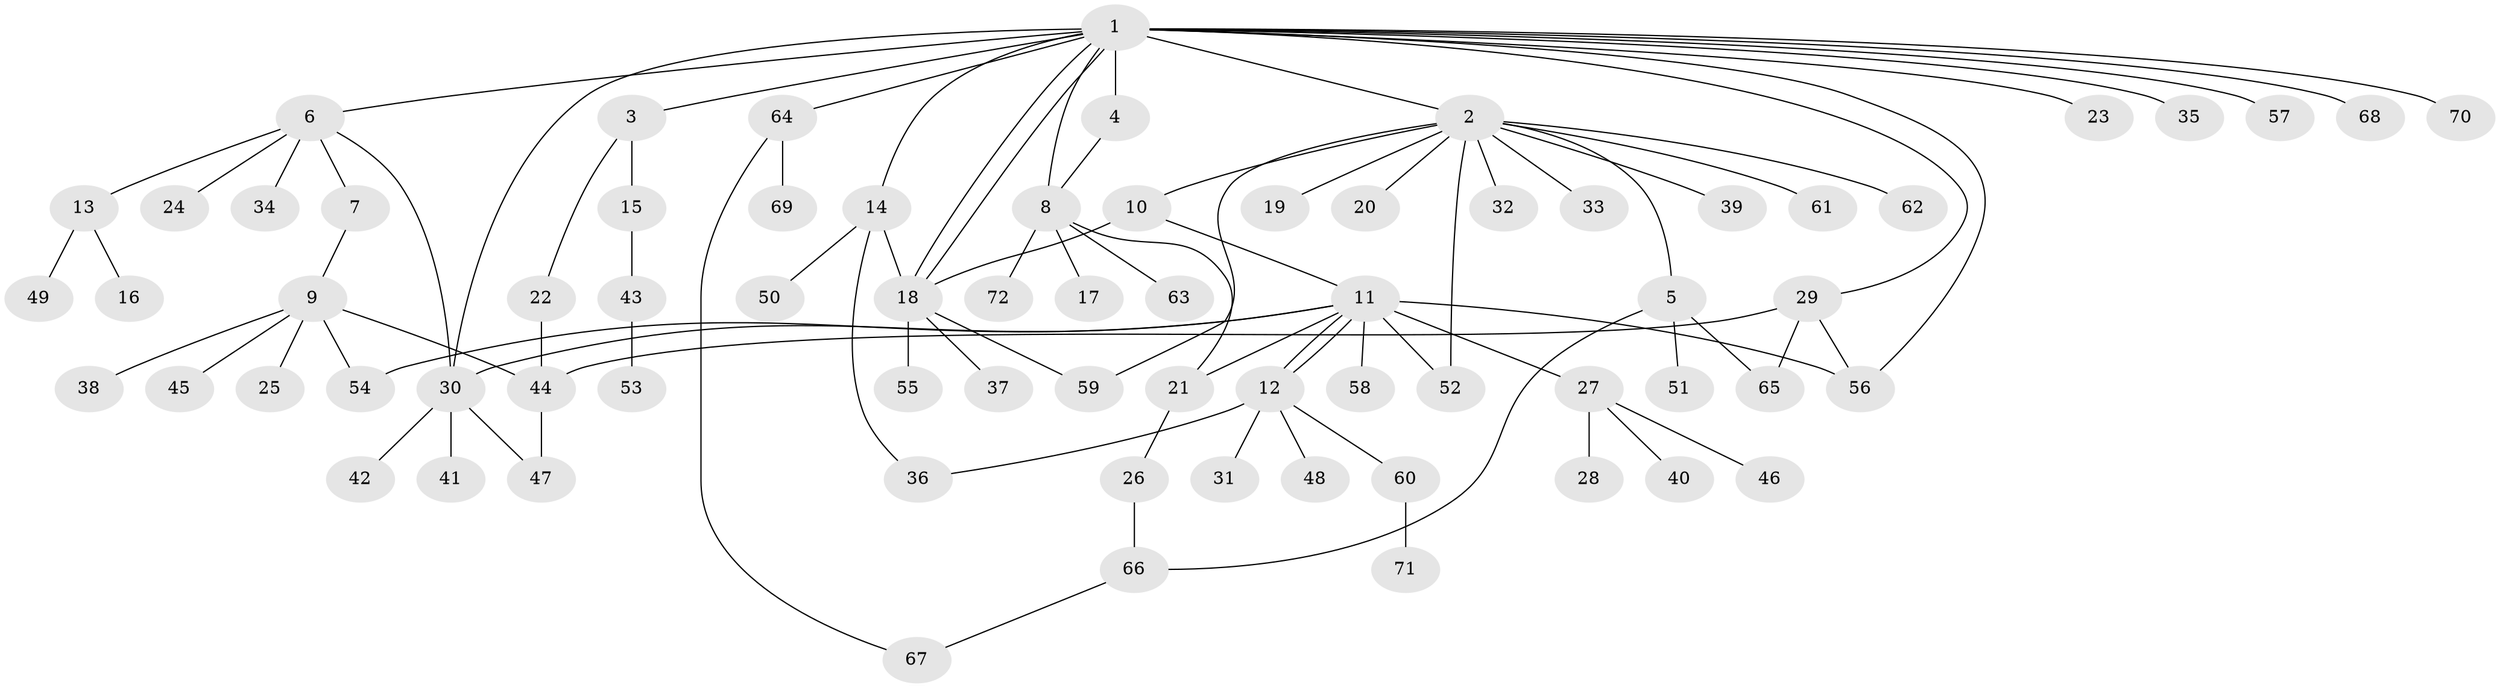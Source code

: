 // coarse degree distribution, {11: 0.027777777777777776, 7: 0.027777777777777776, 1: 0.7222222222222222, 6: 0.027777777777777776, 2: 0.08333333333333333, 9: 0.027777777777777776, 5: 0.027777777777777776, 13: 0.027777777777777776, 3: 0.027777777777777776}
// Generated by graph-tools (version 1.1) at 2025/51/03/04/25 21:51:26]
// undirected, 72 vertices, 91 edges
graph export_dot {
graph [start="1"]
  node [color=gray90,style=filled];
  1;
  2;
  3;
  4;
  5;
  6;
  7;
  8;
  9;
  10;
  11;
  12;
  13;
  14;
  15;
  16;
  17;
  18;
  19;
  20;
  21;
  22;
  23;
  24;
  25;
  26;
  27;
  28;
  29;
  30;
  31;
  32;
  33;
  34;
  35;
  36;
  37;
  38;
  39;
  40;
  41;
  42;
  43;
  44;
  45;
  46;
  47;
  48;
  49;
  50;
  51;
  52;
  53;
  54;
  55;
  56;
  57;
  58;
  59;
  60;
  61;
  62;
  63;
  64;
  65;
  66;
  67;
  68;
  69;
  70;
  71;
  72;
  1 -- 2;
  1 -- 3;
  1 -- 4;
  1 -- 6;
  1 -- 8;
  1 -- 14;
  1 -- 18;
  1 -- 18;
  1 -- 23;
  1 -- 29;
  1 -- 30;
  1 -- 35;
  1 -- 56;
  1 -- 57;
  1 -- 64;
  1 -- 68;
  1 -- 70;
  2 -- 5;
  2 -- 10;
  2 -- 19;
  2 -- 20;
  2 -- 32;
  2 -- 33;
  2 -- 39;
  2 -- 52;
  2 -- 59;
  2 -- 61;
  2 -- 62;
  3 -- 15;
  3 -- 22;
  4 -- 8;
  5 -- 51;
  5 -- 65;
  5 -- 66;
  6 -- 7;
  6 -- 13;
  6 -- 24;
  6 -- 30;
  6 -- 34;
  7 -- 9;
  8 -- 17;
  8 -- 21;
  8 -- 63;
  8 -- 72;
  9 -- 25;
  9 -- 38;
  9 -- 44;
  9 -- 45;
  9 -- 54;
  10 -- 11;
  10 -- 18;
  11 -- 12;
  11 -- 12;
  11 -- 21;
  11 -- 27;
  11 -- 30;
  11 -- 52;
  11 -- 54;
  11 -- 56;
  11 -- 58;
  12 -- 31;
  12 -- 36;
  12 -- 48;
  12 -- 60;
  13 -- 16;
  13 -- 49;
  14 -- 18;
  14 -- 36;
  14 -- 50;
  15 -- 43;
  18 -- 37;
  18 -- 55;
  18 -- 59;
  21 -- 26;
  22 -- 44;
  26 -- 66;
  27 -- 28;
  27 -- 40;
  27 -- 46;
  29 -- 44;
  29 -- 56;
  29 -- 65;
  30 -- 41;
  30 -- 42;
  30 -- 47;
  43 -- 53;
  44 -- 47;
  60 -- 71;
  64 -- 67;
  64 -- 69;
  66 -- 67;
}
